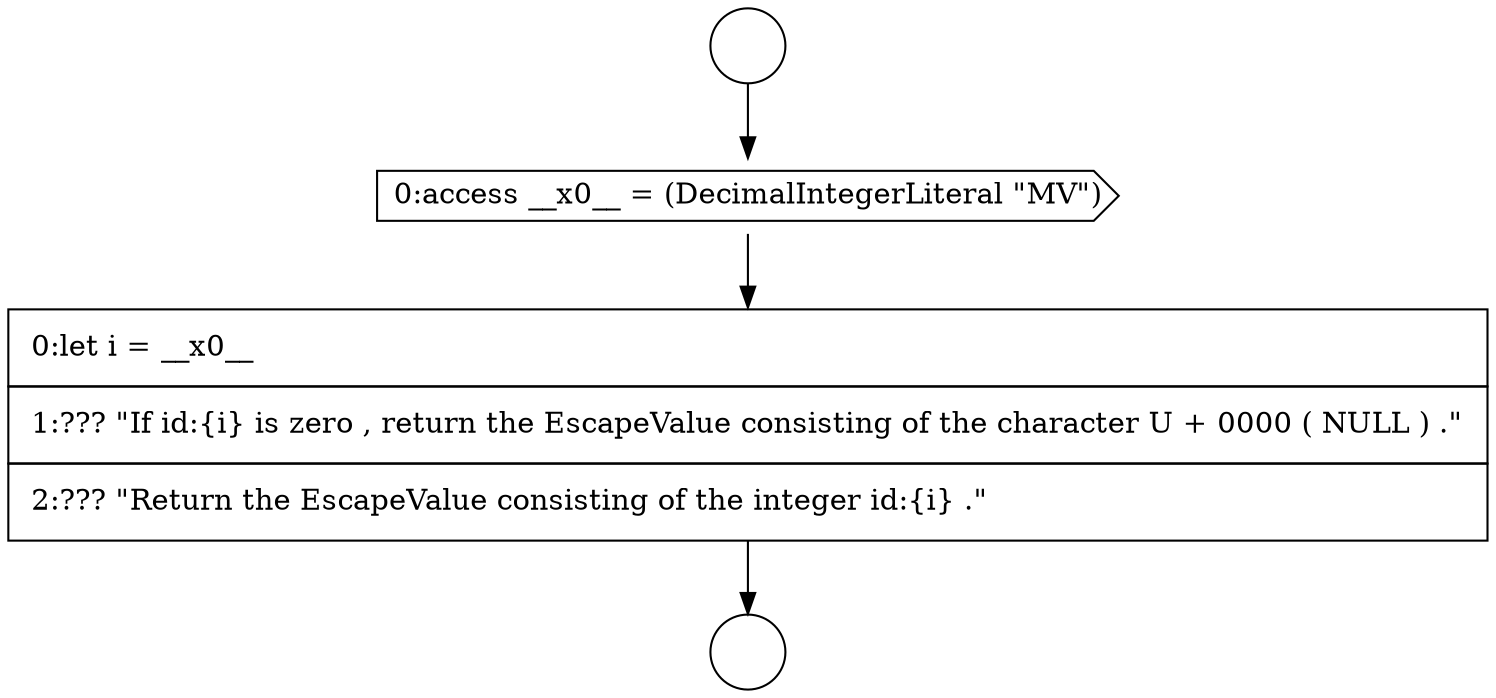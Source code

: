 digraph {
  node12474 [shape=circle label=" " color="black" fillcolor="white" style=filled]
  node12476 [shape=cds, label=<<font color="black">0:access __x0__ = (DecimalIntegerLiteral &quot;MV&quot;)</font>> color="black" fillcolor="white" style=filled]
  node12477 [shape=none, margin=0, label=<<font color="black">
    <table border="0" cellborder="1" cellspacing="0" cellpadding="10">
      <tr><td align="left">0:let i = __x0__</td></tr>
      <tr><td align="left">1:??? &quot;If id:{i} is zero , return the EscapeValue consisting of the character U + 0000 ( NULL ) .&quot;</td></tr>
      <tr><td align="left">2:??? &quot;Return the EscapeValue consisting of the integer id:{i} .&quot;</td></tr>
    </table>
  </font>> color="black" fillcolor="white" style=filled]
  node12475 [shape=circle label=" " color="black" fillcolor="white" style=filled]
  node12474 -> node12476 [ color="black"]
  node12476 -> node12477 [ color="black"]
  node12477 -> node12475 [ color="black"]
}
